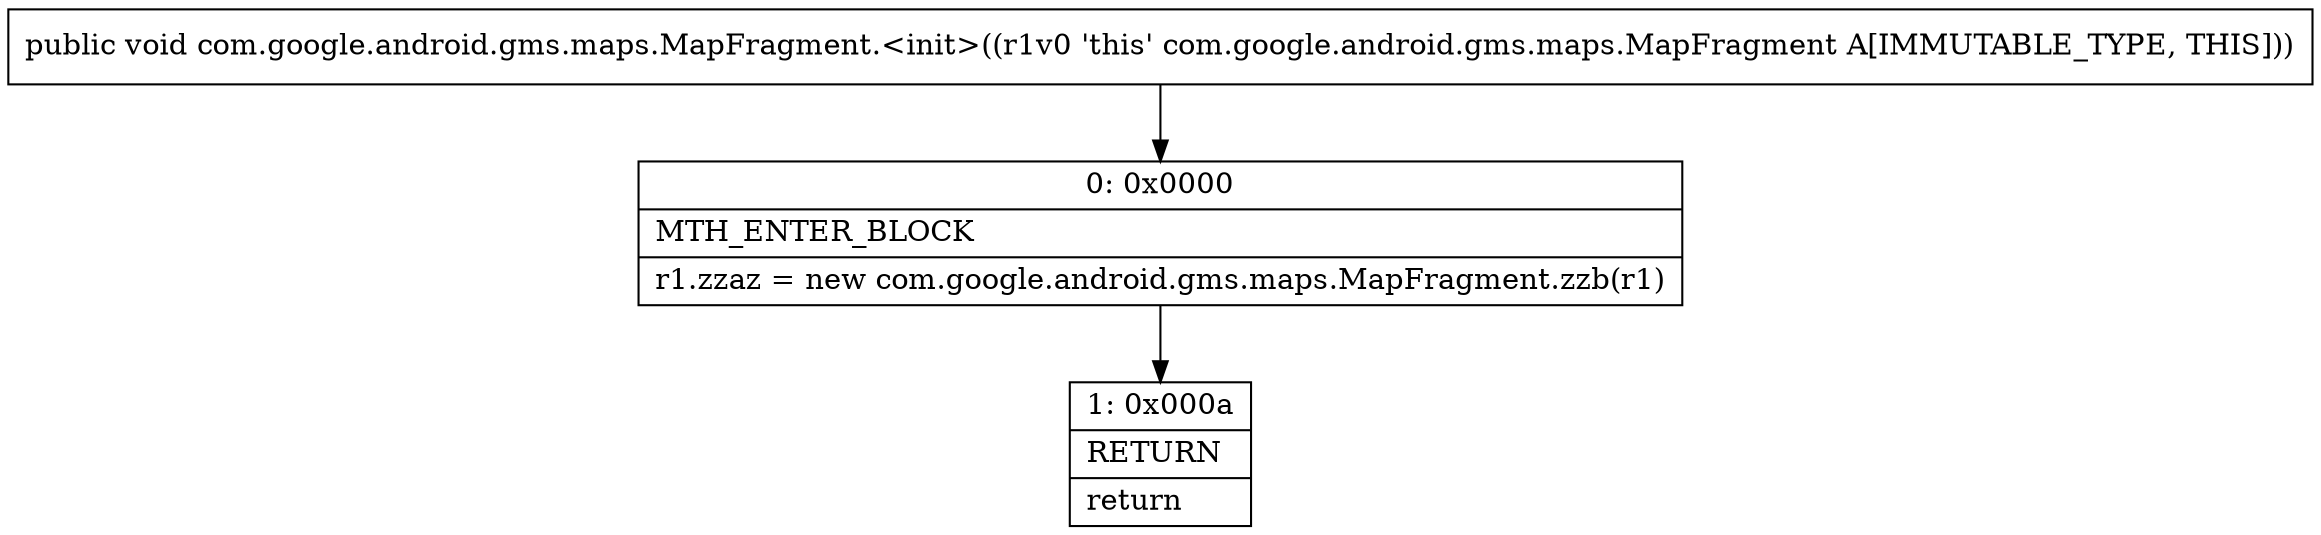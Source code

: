 digraph "CFG forcom.google.android.gms.maps.MapFragment.\<init\>()V" {
Node_0 [shape=record,label="{0\:\ 0x0000|MTH_ENTER_BLOCK\l|r1.zzaz = new com.google.android.gms.maps.MapFragment.zzb(r1)\l}"];
Node_1 [shape=record,label="{1\:\ 0x000a|RETURN\l|return\l}"];
MethodNode[shape=record,label="{public void com.google.android.gms.maps.MapFragment.\<init\>((r1v0 'this' com.google.android.gms.maps.MapFragment A[IMMUTABLE_TYPE, THIS])) }"];
MethodNode -> Node_0;
Node_0 -> Node_1;
}

